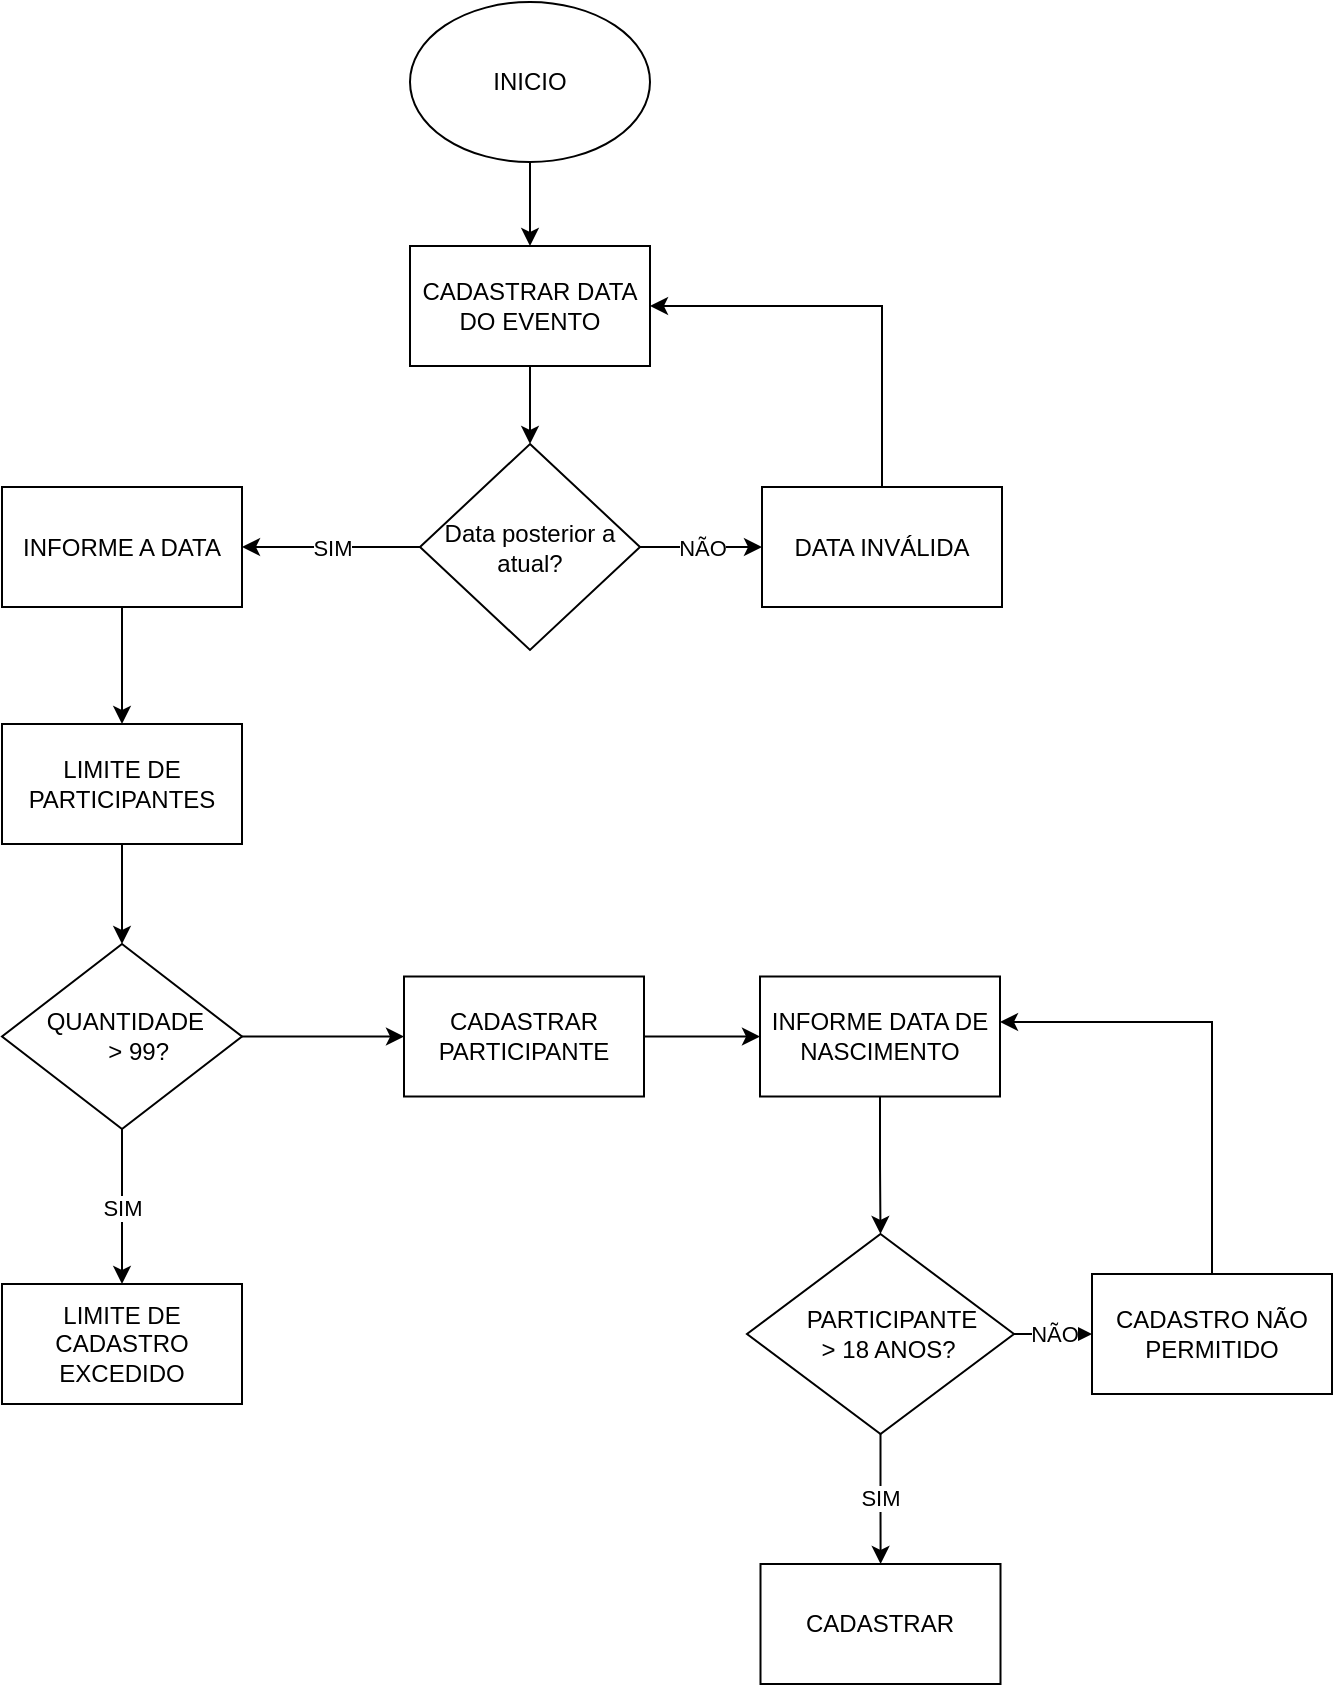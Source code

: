 <mxfile version="20.2.6" type="github">
  <diagram id="hIZEJI_8XoW6DWW8DLKc" name="Página-1">
    <mxGraphModel dx="1102" dy="582" grid="1" gridSize="10" guides="1" tooltips="1" connect="1" arrows="1" fold="1" page="1" pageScale="1" pageWidth="827" pageHeight="1169" math="0" shadow="0">
      <root>
        <mxCell id="0" />
        <mxCell id="1" parent="0" />
        <mxCell id="Xje1eANSap1ce5fZE2_R-3" value="" style="edgeStyle=orthogonalEdgeStyle;rounded=0;orthogonalLoop=1;jettySize=auto;html=1;" edge="1" parent="1" source="Xje1eANSap1ce5fZE2_R-1" target="Xje1eANSap1ce5fZE2_R-2">
          <mxGeometry relative="1" as="geometry" />
        </mxCell>
        <mxCell id="Xje1eANSap1ce5fZE2_R-1" value="INICIO" style="ellipse;whiteSpace=wrap;html=1;" vertex="1" parent="1">
          <mxGeometry x="354" y="39" width="120" height="80" as="geometry" />
        </mxCell>
        <mxCell id="Xje1eANSap1ce5fZE2_R-9" value="" style="edgeStyle=orthogonalEdgeStyle;rounded=0;orthogonalLoop=1;jettySize=auto;html=1;" edge="1" parent="1" source="Xje1eANSap1ce5fZE2_R-2" target="Xje1eANSap1ce5fZE2_R-8">
          <mxGeometry relative="1" as="geometry" />
        </mxCell>
        <mxCell id="Xje1eANSap1ce5fZE2_R-2" value="CADASTRAR DATA DO EVENTO" style="whiteSpace=wrap;html=1;" vertex="1" parent="1">
          <mxGeometry x="354" y="161" width="120" height="60" as="geometry" />
        </mxCell>
        <mxCell id="Xje1eANSap1ce5fZE2_R-11" value="SIM" style="edgeStyle=orthogonalEdgeStyle;rounded=0;orthogonalLoop=1;jettySize=auto;html=1;" edge="1" parent="1" source="Xje1eANSap1ce5fZE2_R-8" target="Xje1eANSap1ce5fZE2_R-10">
          <mxGeometry relative="1" as="geometry" />
        </mxCell>
        <mxCell id="Xje1eANSap1ce5fZE2_R-13" value="NÃO" style="edgeStyle=orthogonalEdgeStyle;rounded=0;orthogonalLoop=1;jettySize=auto;html=1;" edge="1" parent="1" source="Xje1eANSap1ce5fZE2_R-8" target="Xje1eANSap1ce5fZE2_R-12">
          <mxGeometry relative="1" as="geometry" />
        </mxCell>
        <mxCell id="Xje1eANSap1ce5fZE2_R-8" value="Data posterior a atual?" style="rhombus;whiteSpace=wrap;html=1;" vertex="1" parent="1">
          <mxGeometry x="359" y="260" width="110" height="103" as="geometry" />
        </mxCell>
        <mxCell id="Xje1eANSap1ce5fZE2_R-17" value="" style="edgeStyle=orthogonalEdgeStyle;rounded=0;orthogonalLoop=1;jettySize=auto;html=1;" edge="1" parent="1" source="Xje1eANSap1ce5fZE2_R-10" target="Xje1eANSap1ce5fZE2_R-16">
          <mxGeometry relative="1" as="geometry" />
        </mxCell>
        <mxCell id="Xje1eANSap1ce5fZE2_R-10" value="INFORME A DATA" style="whiteSpace=wrap;html=1;" vertex="1" parent="1">
          <mxGeometry x="150" y="281.5" width="120" height="60" as="geometry" />
        </mxCell>
        <mxCell id="Xje1eANSap1ce5fZE2_R-15" value="" style="edgeStyle=orthogonalEdgeStyle;rounded=0;orthogonalLoop=1;jettySize=auto;html=1;entryX=1;entryY=0.5;entryDx=0;entryDy=0;" edge="1" parent="1" source="Xje1eANSap1ce5fZE2_R-12" target="Xje1eANSap1ce5fZE2_R-2">
          <mxGeometry relative="1" as="geometry">
            <mxPoint x="590" y="190" as="targetPoint" />
            <Array as="points">
              <mxPoint x="590" y="191" />
            </Array>
          </mxGeometry>
        </mxCell>
        <mxCell id="Xje1eANSap1ce5fZE2_R-12" value="DATA INVÁLIDA" style="whiteSpace=wrap;html=1;" vertex="1" parent="1">
          <mxGeometry x="530" y="281.5" width="120" height="60" as="geometry" />
        </mxCell>
        <mxCell id="Xje1eANSap1ce5fZE2_R-24" value="" style="edgeStyle=orthogonalEdgeStyle;rounded=0;orthogonalLoop=1;jettySize=auto;html=1;" edge="1" parent="1" source="Xje1eANSap1ce5fZE2_R-16" target="Xje1eANSap1ce5fZE2_R-23">
          <mxGeometry relative="1" as="geometry" />
        </mxCell>
        <mxCell id="Xje1eANSap1ce5fZE2_R-16" value="LIMITE DE PARTICIPANTES" style="whiteSpace=wrap;html=1;" vertex="1" parent="1">
          <mxGeometry x="150" y="400" width="120" height="60" as="geometry" />
        </mxCell>
        <mxCell id="Xje1eANSap1ce5fZE2_R-28" value="SIM" style="edgeStyle=orthogonalEdgeStyle;rounded=0;orthogonalLoop=1;jettySize=auto;html=1;" edge="1" parent="1" source="Xje1eANSap1ce5fZE2_R-23" target="Xje1eANSap1ce5fZE2_R-27">
          <mxGeometry relative="1" as="geometry" />
        </mxCell>
        <mxCell id="Xje1eANSap1ce5fZE2_R-40" value="" style="edgeStyle=orthogonalEdgeStyle;rounded=0;orthogonalLoop=1;jettySize=auto;html=1;" edge="1" parent="1" source="Xje1eANSap1ce5fZE2_R-23" target="Xje1eANSap1ce5fZE2_R-37">
          <mxGeometry relative="1" as="geometry" />
        </mxCell>
        <mxCell id="Xje1eANSap1ce5fZE2_R-23" value="&amp;nbsp; &amp;nbsp; &amp;nbsp; QUANTIDADE&amp;nbsp; &amp;nbsp; &amp;nbsp; &amp;nbsp; &amp;nbsp; &amp;nbsp;&amp;gt; 99?" style="rhombus;whiteSpace=wrap;html=1;" vertex="1" parent="1">
          <mxGeometry x="150" y="510" width="120" height="92.5" as="geometry" />
        </mxCell>
        <mxCell id="Xje1eANSap1ce5fZE2_R-34" value="" style="edgeStyle=orthogonalEdgeStyle;rounded=0;orthogonalLoop=1;jettySize=auto;html=1;" edge="1" parent="1" source="Xje1eANSap1ce5fZE2_R-25" target="Xje1eANSap1ce5fZE2_R-33">
          <mxGeometry relative="1" as="geometry" />
        </mxCell>
        <mxCell id="Xje1eANSap1ce5fZE2_R-25" value="INFORME DATA DE NASCIMENTO" style="whiteSpace=wrap;html=1;" vertex="1" parent="1">
          <mxGeometry x="529" y="526.25" width="120" height="60" as="geometry" />
        </mxCell>
        <mxCell id="Xje1eANSap1ce5fZE2_R-27" value="LIMITE DE CADASTRO EXCEDIDO" style="whiteSpace=wrap;html=1;" vertex="1" parent="1">
          <mxGeometry x="150" y="680" width="120" height="60" as="geometry" />
        </mxCell>
        <mxCell id="Xje1eANSap1ce5fZE2_R-47" value="NÃO" style="edgeStyle=orthogonalEdgeStyle;rounded=0;orthogonalLoop=1;jettySize=auto;html=1;" edge="1" parent="1" source="Xje1eANSap1ce5fZE2_R-33" target="Xje1eANSap1ce5fZE2_R-44">
          <mxGeometry relative="1" as="geometry" />
        </mxCell>
        <mxCell id="Xje1eANSap1ce5fZE2_R-51" value="SIM" style="edgeStyle=orthogonalEdgeStyle;rounded=0;orthogonalLoop=1;jettySize=auto;html=1;" edge="1" parent="1" source="Xje1eANSap1ce5fZE2_R-33" target="Xje1eANSap1ce5fZE2_R-50">
          <mxGeometry relative="1" as="geometry" />
        </mxCell>
        <mxCell id="Xje1eANSap1ce5fZE2_R-33" value="&amp;nbsp; &amp;nbsp; &amp;nbsp; &amp;nbsp; PARTICIPANTE&amp;nbsp; &amp;nbsp; &amp;nbsp; &amp;nbsp; &amp;gt; 18 ANOS?" style="rhombus;whiteSpace=wrap;html=1;align=center;" vertex="1" parent="1">
          <mxGeometry x="522.5" y="655" width="133.5" height="100" as="geometry" />
        </mxCell>
        <mxCell id="Xje1eANSap1ce5fZE2_R-41" value="" style="edgeStyle=orthogonalEdgeStyle;rounded=0;orthogonalLoop=1;jettySize=auto;html=1;" edge="1" parent="1" source="Xje1eANSap1ce5fZE2_R-37" target="Xje1eANSap1ce5fZE2_R-25">
          <mxGeometry relative="1" as="geometry" />
        </mxCell>
        <mxCell id="Xje1eANSap1ce5fZE2_R-37" value="CADASTRAR PARTICIPANTE" style="whiteSpace=wrap;html=1;" vertex="1" parent="1">
          <mxGeometry x="351" y="526.25" width="120" height="60" as="geometry" />
        </mxCell>
        <mxCell id="Xje1eANSap1ce5fZE2_R-49" value="" style="edgeStyle=orthogonalEdgeStyle;rounded=0;orthogonalLoop=1;jettySize=auto;html=1;entryX=1;entryY=0.379;entryDx=0;entryDy=0;entryPerimeter=0;" edge="1" parent="1" source="Xje1eANSap1ce5fZE2_R-44" target="Xje1eANSap1ce5fZE2_R-25">
          <mxGeometry relative="1" as="geometry">
            <mxPoint x="650" y="560" as="targetPoint" />
            <Array as="points">
              <mxPoint x="755" y="549" />
            </Array>
          </mxGeometry>
        </mxCell>
        <mxCell id="Xje1eANSap1ce5fZE2_R-44" value="CADASTRO NÃO PERMITIDO" style="whiteSpace=wrap;html=1;" vertex="1" parent="1">
          <mxGeometry x="695" y="675" width="120" height="60" as="geometry" />
        </mxCell>
        <mxCell id="Xje1eANSap1ce5fZE2_R-50" value="CADASTRAR" style="whiteSpace=wrap;html=1;" vertex="1" parent="1">
          <mxGeometry x="529.25" y="820" width="120" height="60" as="geometry" />
        </mxCell>
      </root>
    </mxGraphModel>
  </diagram>
</mxfile>
